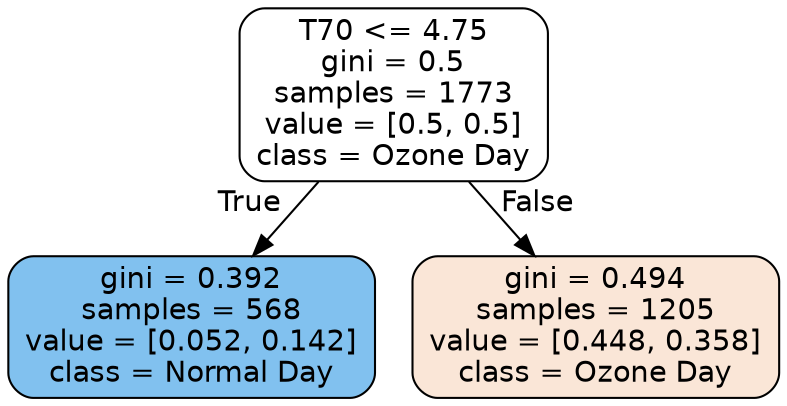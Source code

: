 digraph Tree {
node [shape=box, style="filled, rounded", color="black", fontname=helvetica] ;
edge [fontname=helvetica] ;
0 [label="T70 <= 4.75\ngini = 0.5\nsamples = 1773\nvalue = [0.5, 0.5]\nclass = Ozone Day", fillcolor="#ffffff"] ;
1 [label="gini = 0.392\nsamples = 568\nvalue = [0.052, 0.142]\nclass = Normal Day", fillcolor="#81c1ef"] ;
0 -> 1 [labeldistance=2.5, labelangle=45, headlabel="True"] ;
2 [label="gini = 0.494\nsamples = 1205\nvalue = [0.448, 0.358]\nclass = Ozone Day", fillcolor="#fae6d7"] ;
0 -> 2 [labeldistance=2.5, labelangle=-45, headlabel="False"] ;
}